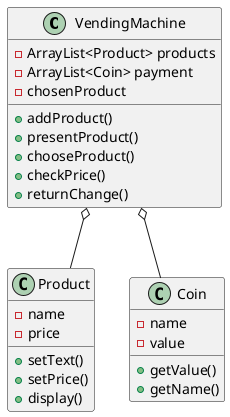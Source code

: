 @startuml

class VendingMachine
class Product
class Coin

VendingMachine o-- Product
VendingMachine o-- Coin


class VendingMachine{
-ArrayList<Product> products
-ArrayList<Coin> payment
-chosenProduct

+addProduct()
+presentProduct()
+chooseProduct()
+checkPrice()
+returnChange()
}

class Product{
-name
-price
+setText()
+setPrice()
+display()
}

class Coin{
-name
-value
+getValue()
+getName()
}
@enduml